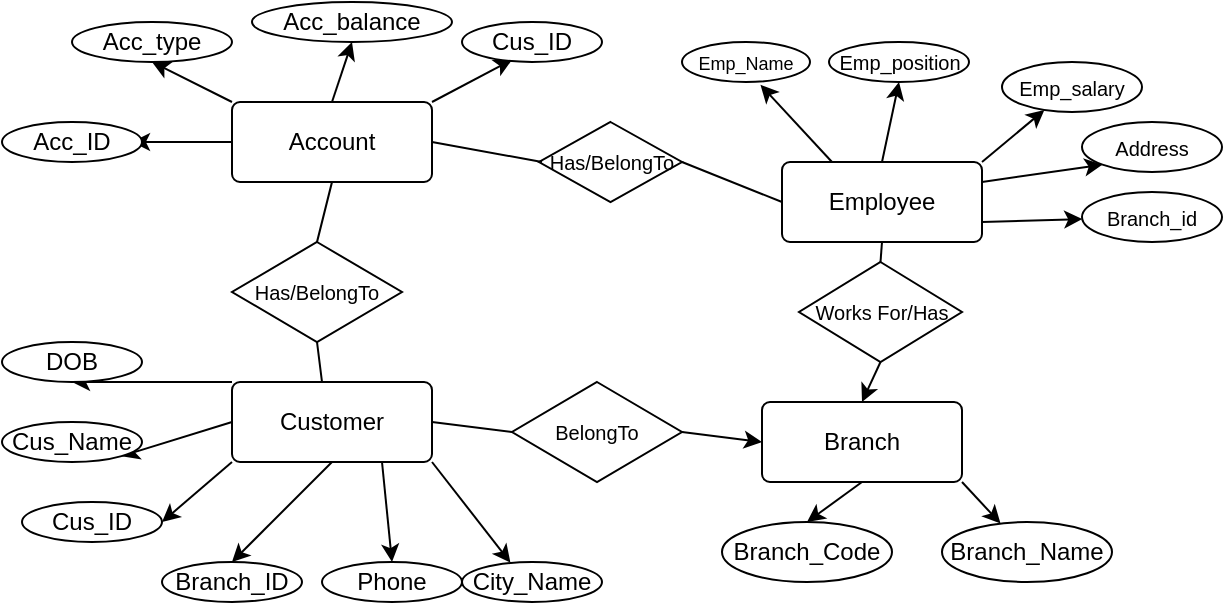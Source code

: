 <mxfile>
    <diagram id="gf3SNtsfn1QlGuFsEfbt" name="Page-1">
        <mxGraphModel dx="617" dy="303" grid="1" gridSize="10" guides="1" tooltips="1" connect="1" arrows="1" fold="1" page="1" pageScale="1" pageWidth="827" pageHeight="1169" math="0" shadow="0">
            <root>
                <mxCell id="0"/>
                <mxCell id="1" parent="0"/>
                <mxCell id="7" style="edgeStyle=none;html=1;exitX=0;exitY=0;exitDx=0;exitDy=0;entryX=0.5;entryY=1;entryDx=0;entryDy=0;" edge="1" parent="1" target="4">
                    <mxGeometry relative="1" as="geometry">
                        <mxPoint x="115" y="90" as="sourcePoint"/>
                    </mxGeometry>
                </mxCell>
                <mxCell id="8" style="edgeStyle=none;html=1;exitX=1;exitY=0;exitDx=0;exitDy=0;entryX=0.287;entryY=0.939;entryDx=0;entryDy=0;entryPerimeter=0;" edge="1" parent="1">
                    <mxGeometry relative="1" as="geometry">
                        <mxPoint x="255.09" y="68.78" as="targetPoint"/>
                        <mxPoint x="215" y="90" as="sourcePoint"/>
                    </mxGeometry>
                </mxCell>
                <mxCell id="9" style="edgeStyle=none;html=1;exitX=0;exitY=0.5;exitDx=0;exitDy=0;entryX=1;entryY=0.5;entryDx=0;entryDy=0;" edge="1" parent="1">
                    <mxGeometry relative="1" as="geometry">
                        <mxPoint x="65" y="110" as="targetPoint"/>
                        <mxPoint x="115" y="110" as="sourcePoint"/>
                    </mxGeometry>
                </mxCell>
                <mxCell id="11" style="edgeStyle=none;html=1;exitX=0.5;exitY=0;exitDx=0;exitDy=0;entryX=0.5;entryY=1;entryDx=0;entryDy=0;" edge="1" parent="1" target="10">
                    <mxGeometry relative="1" as="geometry">
                        <mxPoint x="165" y="90" as="sourcePoint"/>
                    </mxGeometry>
                </mxCell>
                <mxCell id="3" value="Acc_ID" style="ellipse;whiteSpace=wrap;html=1;align=center;" vertex="1" parent="1">
                    <mxGeometry y="100" width="70" height="20" as="geometry"/>
                </mxCell>
                <mxCell id="4" value="Acc_type" style="ellipse;whiteSpace=wrap;html=1;align=center;" vertex="1" parent="1">
                    <mxGeometry x="35" y="50" width="80" height="20" as="geometry"/>
                </mxCell>
                <mxCell id="5" value="Cus_ID" style="ellipse;whiteSpace=wrap;html=1;align=center;" vertex="1" parent="1">
                    <mxGeometry x="230" y="50" width="70" height="20" as="geometry"/>
                </mxCell>
                <mxCell id="10" value="Acc_balance" style="ellipse;whiteSpace=wrap;html=1;align=center;" vertex="1" parent="1">
                    <mxGeometry x="125" y="40" width="100" height="20" as="geometry"/>
                </mxCell>
                <mxCell id="12" value="Account&lt;span style=&quot;color: rgba(0 , 0 , 0 , 0) ; font-family: monospace ; font-size: 0px&quot;&gt;%3CmxGraphModel%3E%3Croot%3E%3CmxCell%20id%3D%220%22%2F%3E%3CmxCell%20id%3D%221%22%20parent%3D%220%22%2F%3E%3CmxCell%20id%3D%222%22%20value%3D%22Attribute%22%20style%3D%22ellipse%3BwhiteSpace%3Dwrap%3Bhtml%3D1%3Balign%3Dcenter%3B%22%20vertex%3D%221%22%20parent%3D%221%22%3E%3CmxGeometry%20x%3D%2210%22%20y%3D%2230%22%20width%3D%22100%22%20height%3D%2240%22%20as%3D%22geometry%22%2F%3E%3C%2FmxCell%3E%3C%2Froot%3E%3C%2FmxGraphModel%3E&lt;/span&gt;" style="rounded=1;arcSize=10;whiteSpace=wrap;html=1;align=center;" vertex="1" parent="1">
                    <mxGeometry x="115" y="90" width="100" height="40" as="geometry"/>
                </mxCell>
                <mxCell id="21" style="edgeStyle=none;html=1;exitX=0;exitY=1;exitDx=0;exitDy=0;entryX=1;entryY=0.5;entryDx=0;entryDy=0;" edge="1" parent="1" source="13" target="14">
                    <mxGeometry relative="1" as="geometry"/>
                </mxCell>
                <mxCell id="22" style="edgeStyle=none;html=1;exitX=0;exitY=0.5;exitDx=0;exitDy=0;entryX=1;entryY=1;entryDx=0;entryDy=0;" edge="1" parent="1" source="13" target="15">
                    <mxGeometry relative="1" as="geometry"/>
                </mxCell>
                <mxCell id="23" style="edgeStyle=none;html=1;exitX=0;exitY=0;exitDx=0;exitDy=0;entryX=0.5;entryY=1;entryDx=0;entryDy=0;" edge="1" parent="1" source="13" target="16">
                    <mxGeometry relative="1" as="geometry"/>
                </mxCell>
                <mxCell id="24" style="edgeStyle=none;html=1;entryX=0.346;entryY=0.016;entryDx=0;entryDy=0;exitX=1;exitY=1;exitDx=0;exitDy=0;entryPerimeter=0;" edge="1" parent="1" source="13" target="17">
                    <mxGeometry relative="1" as="geometry">
                        <mxPoint x="220" y="270" as="sourcePoint"/>
                    </mxGeometry>
                </mxCell>
                <mxCell id="25" style="edgeStyle=none;html=1;exitX=0.75;exitY=1;exitDx=0;exitDy=0;entryX=0.5;entryY=0;entryDx=0;entryDy=0;" edge="1" parent="1" source="13" target="18">
                    <mxGeometry relative="1" as="geometry"/>
                </mxCell>
                <mxCell id="26" style="edgeStyle=none;html=1;exitX=0.5;exitY=1;exitDx=0;exitDy=0;entryX=0.5;entryY=0;entryDx=0;entryDy=0;" edge="1" parent="1" source="13" target="19">
                    <mxGeometry relative="1" as="geometry"/>
                </mxCell>
                <mxCell id="13" value="Customer" style="rounded=1;arcSize=10;whiteSpace=wrap;html=1;align=center;" vertex="1" parent="1">
                    <mxGeometry x="115" y="230" width="100" height="40" as="geometry"/>
                </mxCell>
                <mxCell id="14" value="Cus_ID" style="ellipse;whiteSpace=wrap;html=1;align=center;" vertex="1" parent="1">
                    <mxGeometry x="10" y="290" width="70" height="20" as="geometry"/>
                </mxCell>
                <mxCell id="15" value="Cus_Name" style="ellipse;whiteSpace=wrap;html=1;align=center;" vertex="1" parent="1">
                    <mxGeometry y="250" width="70" height="20" as="geometry"/>
                </mxCell>
                <mxCell id="16" value="DOB" style="ellipse;whiteSpace=wrap;html=1;align=center;" vertex="1" parent="1">
                    <mxGeometry y="210" width="70" height="20" as="geometry"/>
                </mxCell>
                <mxCell id="17" value="City_Name" style="ellipse;whiteSpace=wrap;html=1;align=center;" vertex="1" parent="1">
                    <mxGeometry x="230" y="320" width="70" height="20" as="geometry"/>
                </mxCell>
                <mxCell id="18" value="Phone" style="ellipse;whiteSpace=wrap;html=1;align=center;" vertex="1" parent="1">
                    <mxGeometry x="160" y="320" width="70" height="20" as="geometry"/>
                </mxCell>
                <mxCell id="19" value="Branch_ID" style="ellipse;whiteSpace=wrap;html=1;align=center;" vertex="1" parent="1">
                    <mxGeometry x="80" y="320" width="70" height="20" as="geometry"/>
                </mxCell>
                <mxCell id="46" style="edgeStyle=none;html=1;exitX=0.25;exitY=0;exitDx=0;exitDy=0;entryX=0.613;entryY=1.071;entryDx=0;entryDy=0;entryPerimeter=0;fontSize=10;" edge="1" parent="1" source="33" target="39">
                    <mxGeometry relative="1" as="geometry"/>
                </mxCell>
                <mxCell id="47" style="edgeStyle=none;html=1;exitX=0.5;exitY=0;exitDx=0;exitDy=0;entryX=0.5;entryY=1;entryDx=0;entryDy=0;fontSize=10;" edge="1" parent="1" source="33" target="40">
                    <mxGeometry relative="1" as="geometry"/>
                </mxCell>
                <mxCell id="48" style="edgeStyle=none;html=1;exitX=1;exitY=0;exitDx=0;exitDy=0;fontSize=10;" edge="1" parent="1" source="33" target="41">
                    <mxGeometry relative="1" as="geometry"/>
                </mxCell>
                <mxCell id="49" style="edgeStyle=none;html=1;exitX=1;exitY=0.25;exitDx=0;exitDy=0;entryX=0;entryY=1;entryDx=0;entryDy=0;fontSize=10;" edge="1" parent="1" source="33" target="44">
                    <mxGeometry relative="1" as="geometry"/>
                </mxCell>
                <mxCell id="50" style="edgeStyle=none;html=1;exitX=1;exitY=0.75;exitDx=0;exitDy=0;fontSize=10;" edge="1" parent="1" source="33" target="45">
                    <mxGeometry relative="1" as="geometry"/>
                </mxCell>
                <mxCell id="33" value="Employee" style="rounded=1;arcSize=10;whiteSpace=wrap;html=1;align=center;" vertex="1" parent="1">
                    <mxGeometry x="390" y="120" width="100" height="40" as="geometry"/>
                </mxCell>
                <mxCell id="37" style="edgeStyle=none;html=1;exitX=0.5;exitY=1;exitDx=0;exitDy=0;entryX=0.5;entryY=0;entryDx=0;entryDy=0;" edge="1" parent="1" source="34" target="35">
                    <mxGeometry relative="1" as="geometry"/>
                </mxCell>
                <mxCell id="38" style="edgeStyle=none;html=1;exitX=1;exitY=1;exitDx=0;exitDy=0;" edge="1" parent="1" source="34" target="36">
                    <mxGeometry relative="1" as="geometry"/>
                </mxCell>
                <mxCell id="34" value="Branch" style="rounded=1;arcSize=10;whiteSpace=wrap;html=1;align=center;" vertex="1" parent="1">
                    <mxGeometry x="380" y="240" width="100" height="40" as="geometry"/>
                </mxCell>
                <mxCell id="35" value="Branch_Code" style="ellipse;whiteSpace=wrap;html=1;align=center;" vertex="1" parent="1">
                    <mxGeometry x="360" y="300" width="85" height="30" as="geometry"/>
                </mxCell>
                <mxCell id="36" value="Branch_Name" style="ellipse;whiteSpace=wrap;html=1;align=center;" vertex="1" parent="1">
                    <mxGeometry x="470" y="300" width="85" height="30" as="geometry"/>
                </mxCell>
                <mxCell id="39" value="&lt;font style=&quot;font-size: 9px&quot;&gt;Emp_Name&lt;/font&gt;" style="ellipse;whiteSpace=wrap;html=1;align=center;" vertex="1" parent="1">
                    <mxGeometry x="340" y="60" width="64" height="20" as="geometry"/>
                </mxCell>
                <mxCell id="40" value="&lt;font style=&quot;font-size: 10px&quot;&gt;Emp_position&lt;/font&gt;" style="ellipse;whiteSpace=wrap;html=1;align=center;" vertex="1" parent="1">
                    <mxGeometry x="413.5" y="60" width="70" height="20" as="geometry"/>
                </mxCell>
                <mxCell id="41" value="&lt;font style=&quot;font-size: 10px&quot;&gt;Emp_salary&lt;/font&gt;" style="ellipse;whiteSpace=wrap;html=1;align=center;" vertex="1" parent="1">
                    <mxGeometry x="500" y="70" width="70" height="25" as="geometry"/>
                </mxCell>
                <mxCell id="44" value="&lt;font style=&quot;font-size: 10px&quot;&gt;Address&lt;/font&gt;" style="ellipse;whiteSpace=wrap;html=1;align=center;" vertex="1" parent="1">
                    <mxGeometry x="540" y="100" width="70" height="25" as="geometry"/>
                </mxCell>
                <mxCell id="45" value="&lt;font style=&quot;font-size: 10px&quot;&gt;Branch_id&lt;/font&gt;" style="ellipse;whiteSpace=wrap;html=1;align=center;" vertex="1" parent="1">
                    <mxGeometry x="540" y="135" width="70" height="25" as="geometry"/>
                </mxCell>
                <mxCell id="51" value="Has/BelongTo" style="shape=rhombus;perimeter=rhombusPerimeter;whiteSpace=wrap;html=1;align=center;fontSize=10;" vertex="1" parent="1">
                    <mxGeometry x="115" y="160" width="85" height="50" as="geometry"/>
                </mxCell>
                <mxCell id="52" value="" style="endArrow=none;html=1;rounded=0;fontSize=10;exitX=0.5;exitY=0;exitDx=0;exitDy=0;entryX=0.5;entryY=1;entryDx=0;entryDy=0;" edge="1" parent="1" source="51" target="12">
                    <mxGeometry relative="1" as="geometry">
                        <mxPoint x="230" y="210" as="sourcePoint"/>
                        <mxPoint x="390" y="210" as="targetPoint"/>
                    </mxGeometry>
                </mxCell>
                <mxCell id="53" value="" style="endArrow=none;html=1;rounded=0;fontSize=10;entryX=0.5;entryY=1;entryDx=0;entryDy=0;" edge="1" parent="1" target="51">
                    <mxGeometry relative="1" as="geometry">
                        <mxPoint x="160" y="230" as="sourcePoint"/>
                        <mxPoint x="320" y="230" as="targetPoint"/>
                    </mxGeometry>
                </mxCell>
                <mxCell id="62" style="edgeStyle=none;html=1;exitX=0.5;exitY=1;exitDx=0;exitDy=0;entryX=0.5;entryY=0;entryDx=0;entryDy=0;fontSize=10;" edge="1" parent="1" source="54" target="34">
                    <mxGeometry relative="1" as="geometry"/>
                </mxCell>
                <mxCell id="54" value="Works For/Has" style="shape=rhombus;perimeter=rhombusPerimeter;whiteSpace=wrap;html=1;align=center;fontSize=10;" vertex="1" parent="1">
                    <mxGeometry x="398.5" y="170" width="81.5" height="50" as="geometry"/>
                </mxCell>
                <mxCell id="56" style="edgeStyle=none;html=1;exitX=1;exitY=0.5;exitDx=0;exitDy=0;entryX=0;entryY=0.5;entryDx=0;entryDy=0;fontSize=10;" edge="1" parent="1" source="55" target="34">
                    <mxGeometry relative="1" as="geometry"/>
                </mxCell>
                <mxCell id="55" value="BelongTo" style="shape=rhombus;perimeter=rhombusPerimeter;whiteSpace=wrap;html=1;align=center;fontSize=10;" vertex="1" parent="1">
                    <mxGeometry x="255" y="230" width="85" height="50" as="geometry"/>
                </mxCell>
                <mxCell id="58" value="" style="endArrow=none;html=1;rounded=0;fontSize=10;exitX=1;exitY=0.5;exitDx=0;exitDy=0;entryX=0;entryY=0.5;entryDx=0;entryDy=0;" edge="1" parent="1" source="13" target="55">
                    <mxGeometry relative="1" as="geometry">
                        <mxPoint x="167.5" y="170" as="sourcePoint"/>
                        <mxPoint x="175" y="140" as="targetPoint"/>
                    </mxGeometry>
                </mxCell>
                <mxCell id="59" value="Has/BelongTo" style="shape=rhombus;perimeter=rhombusPerimeter;whiteSpace=wrap;html=1;align=center;fontSize=10;" vertex="1" parent="1">
                    <mxGeometry x="268.5" y="100" width="71.5" height="40" as="geometry"/>
                </mxCell>
                <mxCell id="60" value="" style="endArrow=none;html=1;rounded=0;fontSize=10;exitX=1;exitY=0.5;exitDx=0;exitDy=0;entryX=0;entryY=0.5;entryDx=0;entryDy=0;" edge="1" parent="1" source="59" target="33">
                    <mxGeometry relative="1" as="geometry">
                        <mxPoint x="167.5" y="170" as="sourcePoint"/>
                        <mxPoint x="175" y="140" as="targetPoint"/>
                    </mxGeometry>
                </mxCell>
                <mxCell id="61" value="" style="endArrow=none;html=1;rounded=0;fontSize=10;exitX=1;exitY=0.5;exitDx=0;exitDy=0;" edge="1" parent="1" source="12">
                    <mxGeometry relative="1" as="geometry">
                        <mxPoint x="350" y="130" as="sourcePoint"/>
                        <mxPoint x="270" y="120" as="targetPoint"/>
                    </mxGeometry>
                </mxCell>
                <mxCell id="63" value="" style="endArrow=none;html=1;rounded=0;fontSize=10;exitX=0.5;exitY=1;exitDx=0;exitDy=0;entryX=0.5;entryY=0;entryDx=0;entryDy=0;" edge="1" parent="1" source="33" target="54">
                    <mxGeometry relative="1" as="geometry">
                        <mxPoint x="350" y="130" as="sourcePoint"/>
                        <mxPoint x="400" y="150" as="targetPoint"/>
                    </mxGeometry>
                </mxCell>
            </root>
        </mxGraphModel>
    </diagram>
</mxfile>
